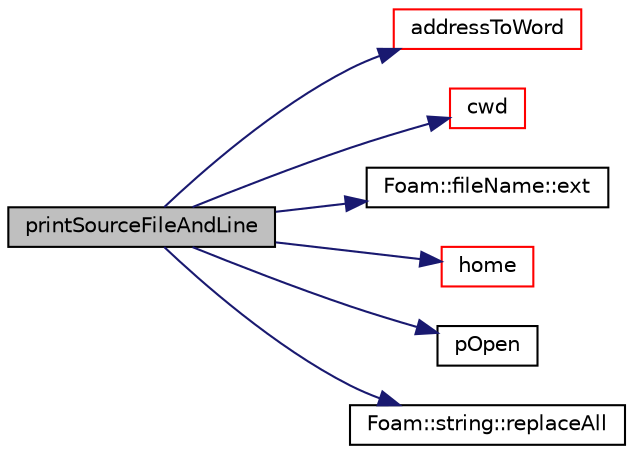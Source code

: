 digraph "printSourceFileAndLine"
{
  bgcolor="transparent";
  edge [fontname="Helvetica",fontsize="10",labelfontname="Helvetica",labelfontsize="10"];
  node [fontname="Helvetica",fontsize="10",shape=record];
  rankdir="LR";
  Node1 [label="printSourceFileAndLine",height=0.2,width=0.4,color="black", fillcolor="grey75", style="filled", fontcolor="black"];
  Node1 -> Node2 [color="midnightblue",fontsize="10",style="solid",fontname="Helvetica"];
  Node2 [label="addressToWord",height=0.2,width=0.4,color="red",URL="$a10675.html#ad7cab5df78dcb95246d42f2e290b9fac"];
  Node1 -> Node3 [color="midnightblue",fontsize="10",style="solid",fontname="Helvetica"];
  Node3 [label="cwd",height=0.2,width=0.4,color="red",URL="$a10675.html#a07e65e44305ffb6594966d3a53cb6272",tooltip="Return current working directory path name. "];
  Node1 -> Node4 [color="midnightblue",fontsize="10",style="solid",fontname="Helvetica"];
  Node4 [label="Foam::fileName::ext",height=0.2,width=0.4,color="black",URL="$a00774.html#a949d8ddb08ad72e81d850c28f9c3abfc",tooltip="Return file name extension (part after last .) "];
  Node1 -> Node5 [color="midnightblue",fontsize="10",style="solid",fontname="Helvetica"];
  Node5 [label="home",height=0.2,width=0.4,color="red",URL="$a10675.html#ae3d3ec6ddc4a201cdcf369c6a46bcaba",tooltip="Return home directory path name for the current user. "];
  Node1 -> Node6 [color="midnightblue",fontsize="10",style="solid",fontname="Helvetica"];
  Node6 [label="pOpen",height=0.2,width=0.4,color="black",URL="$a10675.html#aaa833e5989844cdd7adc70a915c33c05"];
  Node1 -> Node7 [color="midnightblue",fontsize="10",style="solid",fontname="Helvetica"];
  Node7 [label="Foam::string::replaceAll",height=0.2,width=0.4,color="black",URL="$a02445.html#a0bf334fda5b33d81c4467472af37dcca",tooltip="Replace all occurences of sub-string oldStr with newStr. "];
}

